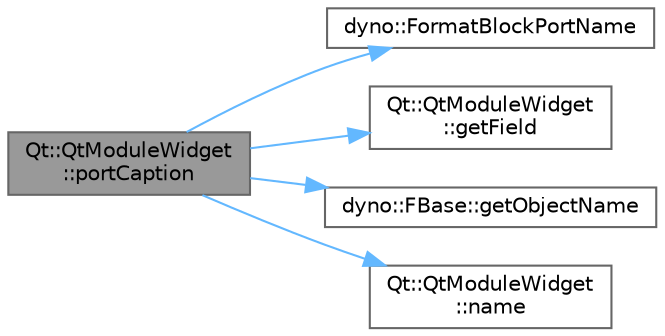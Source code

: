 digraph "Qt::QtModuleWidget::portCaption"
{
 // LATEX_PDF_SIZE
  bgcolor="transparent";
  edge [fontname=Helvetica,fontsize=10,labelfontname=Helvetica,labelfontsize=10];
  node [fontname=Helvetica,fontsize=10,shape=box,height=0.2,width=0.4];
  rankdir="LR";
  Node1 [id="Node000001",label="Qt::QtModuleWidget\l::portCaption",height=0.2,width=0.4,color="gray40", fillcolor="grey60", style="filled", fontcolor="black",tooltip=" "];
  Node1 -> Node2 [id="edge1_Node000001_Node000002",color="steelblue1",style="solid",tooltip=" "];
  Node2 [id="Node000002",label="dyno::FormatBlockPortName",height=0.2,width=0.4,color="grey40", fillcolor="white", style="filled",URL="$namespacedyno.html#a411332422c48fbb3e7bc39efc468c58f",tooltip=" "];
  Node1 -> Node3 [id="edge2_Node000001_Node000003",color="steelblue1",style="solid",tooltip=" "];
  Node3 [id="Node000003",label="Qt::QtModuleWidget\l::getField",height=0.2,width=0.4,color="grey40", fillcolor="white", style="filled",URL="$class_qt_1_1_qt_module_widget.html#a15cd308277b165ab19681e225130df9f",tooltip=" "];
  Node1 -> Node4 [id="edge3_Node000001_Node000004",color="steelblue1",style="solid",tooltip=" "];
  Node4 [id="Node000004",label="dyno::FBase::getObjectName",height=0.2,width=0.4,color="grey40", fillcolor="white", style="filled",URL="$classdyno_1_1_f_base.html#a1142c17b3aa48a8f53280e4a0eb75992",tooltip=" "];
  Node1 -> Node5 [id="edge4_Node000001_Node000005",color="steelblue1",style="solid",tooltip=" "];
  Node5 [id="Node000005",label="Qt::QtModuleWidget\l::name",height=0.2,width=0.4,color="grey40", fillcolor="white", style="filled",URL="$class_qt_1_1_qt_module_widget.html#a41056c7995de31fa2ffd0d6cc965c473",tooltip=" "];
}
